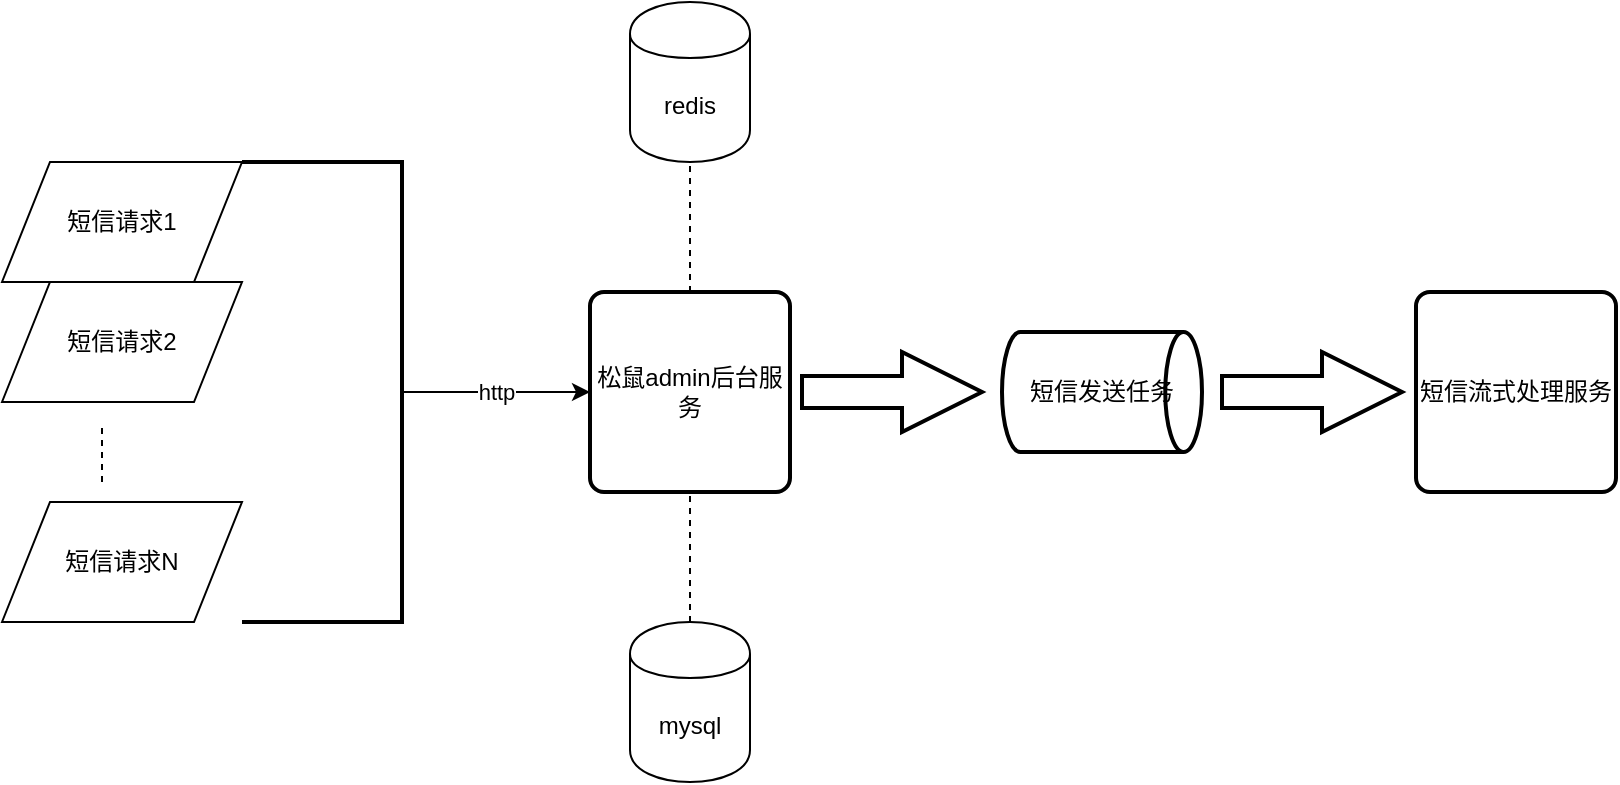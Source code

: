 <mxfile version="13.1.1" type="github">
  <diagram id="C5RBs43oDa-KdzZeNtuy" name="Page-1">
    <mxGraphModel dx="1422" dy="713" grid="1" gridSize="10" guides="1" tooltips="1" connect="1" arrows="1" fold="1" page="1" pageScale="1" pageWidth="827" pageHeight="1169" math="0" shadow="0">
      <root>
        <mxCell id="WIyWlLk6GJQsqaUBKTNV-0" />
        <mxCell id="WIyWlLk6GJQsqaUBKTNV-1" parent="WIyWlLk6GJQsqaUBKTNV-0" />
        <mxCell id="X62VgqE7B0M9nqxyq0aq-0" value="短信请求1" style="shape=parallelogram;perimeter=parallelogramPerimeter;whiteSpace=wrap;html=1;" vertex="1" parent="WIyWlLk6GJQsqaUBKTNV-1">
          <mxGeometry x="20" y="190" width="120" height="60" as="geometry" />
        </mxCell>
        <mxCell id="X62VgqE7B0M9nqxyq0aq-1" value="短信请求2" style="shape=parallelogram;perimeter=parallelogramPerimeter;whiteSpace=wrap;html=1;" vertex="1" parent="WIyWlLk6GJQsqaUBKTNV-1">
          <mxGeometry x="20" y="250" width="120" height="60" as="geometry" />
        </mxCell>
        <mxCell id="X62VgqE7B0M9nqxyq0aq-2" value="短信请求N" style="shape=parallelogram;perimeter=parallelogramPerimeter;whiteSpace=wrap;html=1;" vertex="1" parent="WIyWlLk6GJQsqaUBKTNV-1">
          <mxGeometry x="20" y="360" width="120" height="60" as="geometry" />
        </mxCell>
        <mxCell id="X62VgqE7B0M9nqxyq0aq-3" value="" style="endArrow=none;dashed=1;html=1;" edge="1" parent="WIyWlLk6GJQsqaUBKTNV-1">
          <mxGeometry width="50" height="50" relative="1" as="geometry">
            <mxPoint x="70" y="350" as="sourcePoint" />
            <mxPoint x="70" y="320" as="targetPoint" />
          </mxGeometry>
        </mxCell>
        <mxCell id="X62VgqE7B0M9nqxyq0aq-4" value="" style="strokeWidth=2;html=1;shape=mxgraph.flowchart.annotation_1;align=left;pointerEvents=1;direction=west;" vertex="1" parent="WIyWlLk6GJQsqaUBKTNV-1">
          <mxGeometry x="140" y="190" width="80" height="230" as="geometry" />
        </mxCell>
        <mxCell id="X62VgqE7B0M9nqxyq0aq-5" value="松鼠admin后台服务" style="rounded=1;whiteSpace=wrap;html=1;absoluteArcSize=1;arcSize=14;strokeWidth=2;" vertex="1" parent="WIyWlLk6GJQsqaUBKTNV-1">
          <mxGeometry x="314" y="255" width="100" height="100" as="geometry" />
        </mxCell>
        <mxCell id="X62VgqE7B0M9nqxyq0aq-10" value="http" style="edgeStyle=orthogonalEdgeStyle;rounded=0;orthogonalLoop=1;jettySize=auto;html=1;" edge="1" parent="WIyWlLk6GJQsqaUBKTNV-1" source="X62VgqE7B0M9nqxyq0aq-4" target="X62VgqE7B0M9nqxyq0aq-5">
          <mxGeometry relative="1" as="geometry">
            <mxPoint x="400" y="305" as="targetPoint" />
            <mxPoint x="220" y="305" as="sourcePoint" />
          </mxGeometry>
        </mxCell>
        <mxCell id="X62VgqE7B0M9nqxyq0aq-11" value="redis" style="shape=cylinder;whiteSpace=wrap;html=1;boundedLbl=1;backgroundOutline=1;" vertex="1" parent="WIyWlLk6GJQsqaUBKTNV-1">
          <mxGeometry x="334" y="110" width="60" height="80" as="geometry" />
        </mxCell>
        <mxCell id="X62VgqE7B0M9nqxyq0aq-12" value="" style="endArrow=none;dashed=1;html=1;entryX=0.5;entryY=1;entryDx=0;entryDy=0;exitX=0.5;exitY=0;exitDx=0;exitDy=0;" edge="1" parent="WIyWlLk6GJQsqaUBKTNV-1" source="X62VgqE7B0M9nqxyq0aq-5" target="X62VgqE7B0M9nqxyq0aq-11">
          <mxGeometry width="50" height="50" relative="1" as="geometry">
            <mxPoint x="360" y="240" as="sourcePoint" />
            <mxPoint x="410" y="190" as="targetPoint" />
          </mxGeometry>
        </mxCell>
        <mxCell id="X62VgqE7B0M9nqxyq0aq-13" value="mysql" style="shape=cylinder;whiteSpace=wrap;html=1;boundedLbl=1;backgroundOutline=1;" vertex="1" parent="WIyWlLk6GJQsqaUBKTNV-1">
          <mxGeometry x="334" y="420" width="60" height="80" as="geometry" />
        </mxCell>
        <mxCell id="X62VgqE7B0M9nqxyq0aq-14" value="" style="endArrow=none;dashed=1;html=1;entryX=0.5;entryY=1;entryDx=0;entryDy=0;exitX=0.5;exitY=0;exitDx=0;exitDy=0;" edge="1" parent="WIyWlLk6GJQsqaUBKTNV-1" source="X62VgqE7B0M9nqxyq0aq-13" target="X62VgqE7B0M9nqxyq0aq-5">
          <mxGeometry width="50" height="50" relative="1" as="geometry">
            <mxPoint x="290" y="460" as="sourcePoint" />
            <mxPoint x="340" y="410" as="targetPoint" />
          </mxGeometry>
        </mxCell>
        <mxCell id="X62VgqE7B0M9nqxyq0aq-15" value="短信发送任务" style="strokeWidth=2;html=1;shape=mxgraph.flowchart.direct_data;whiteSpace=wrap;" vertex="1" parent="WIyWlLk6GJQsqaUBKTNV-1">
          <mxGeometry x="520" y="275" width="100" height="60" as="geometry" />
        </mxCell>
        <mxCell id="X62VgqE7B0M9nqxyq0aq-18" value="" style="verticalLabelPosition=bottom;verticalAlign=top;html=1;strokeWidth=2;shape=mxgraph.arrows2.arrow;dy=0.6;dx=40;notch=0;" vertex="1" parent="WIyWlLk6GJQsqaUBKTNV-1">
          <mxGeometry x="420" y="285" width="90" height="40" as="geometry" />
        </mxCell>
        <mxCell id="X62VgqE7B0M9nqxyq0aq-19" value="" style="verticalLabelPosition=bottom;verticalAlign=top;html=1;strokeWidth=2;shape=mxgraph.arrows2.arrow;dy=0.6;dx=40;notch=0;" vertex="1" parent="WIyWlLk6GJQsqaUBKTNV-1">
          <mxGeometry x="630" y="285" width="90" height="40" as="geometry" />
        </mxCell>
        <mxCell id="X62VgqE7B0M9nqxyq0aq-20" value="短信流式处理服务" style="rounded=1;whiteSpace=wrap;html=1;absoluteArcSize=1;arcSize=14;strokeWidth=2;" vertex="1" parent="WIyWlLk6GJQsqaUBKTNV-1">
          <mxGeometry x="727" y="255" width="100" height="100" as="geometry" />
        </mxCell>
      </root>
    </mxGraphModel>
  </diagram>
</mxfile>

